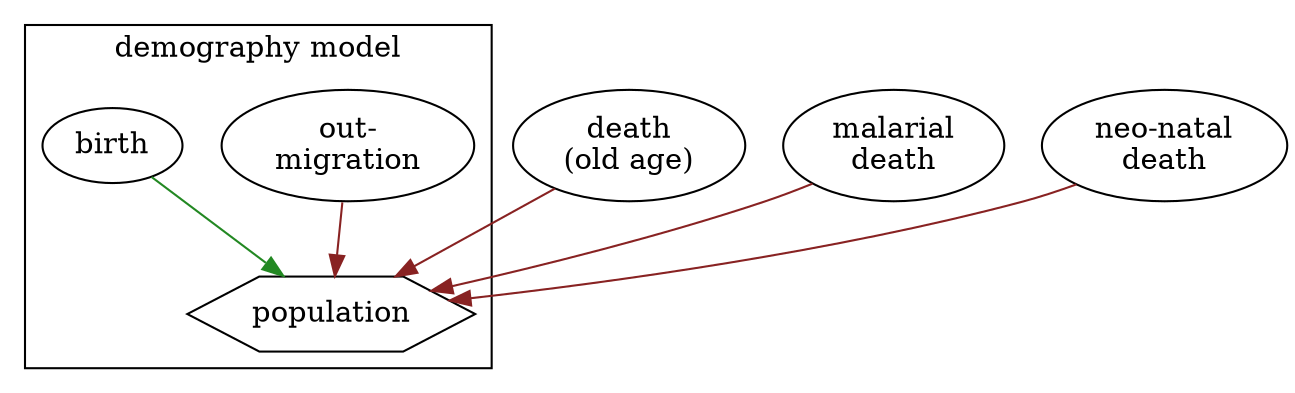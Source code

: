 // graphviz description of human-demography diagram.
// Copyright 2010 Swiss Tropical Institute
// Licence: GPL 2.1 or later
// Author: Diggory Hardy

digraph {
    edge[ fontcolor="#777777" ]
    
    subgraph cluster_demography {
	label="demography model"
	population[ shape=hexagon ]
	out_migration[ label="out-\nmigration" ]
	
	birth -> population[ color="#228822" ]
	out_migration -> population[ color="#882222" ]
    }
    
    too_old[ label="death\n(old age)" ]
    cf[ label="malarial\ndeath" ]
    neonatal[ label="neo-natal\ndeath" ]
    
    { too_old; cf; neonatal } -> population[ color="#882222" ]
    
}
